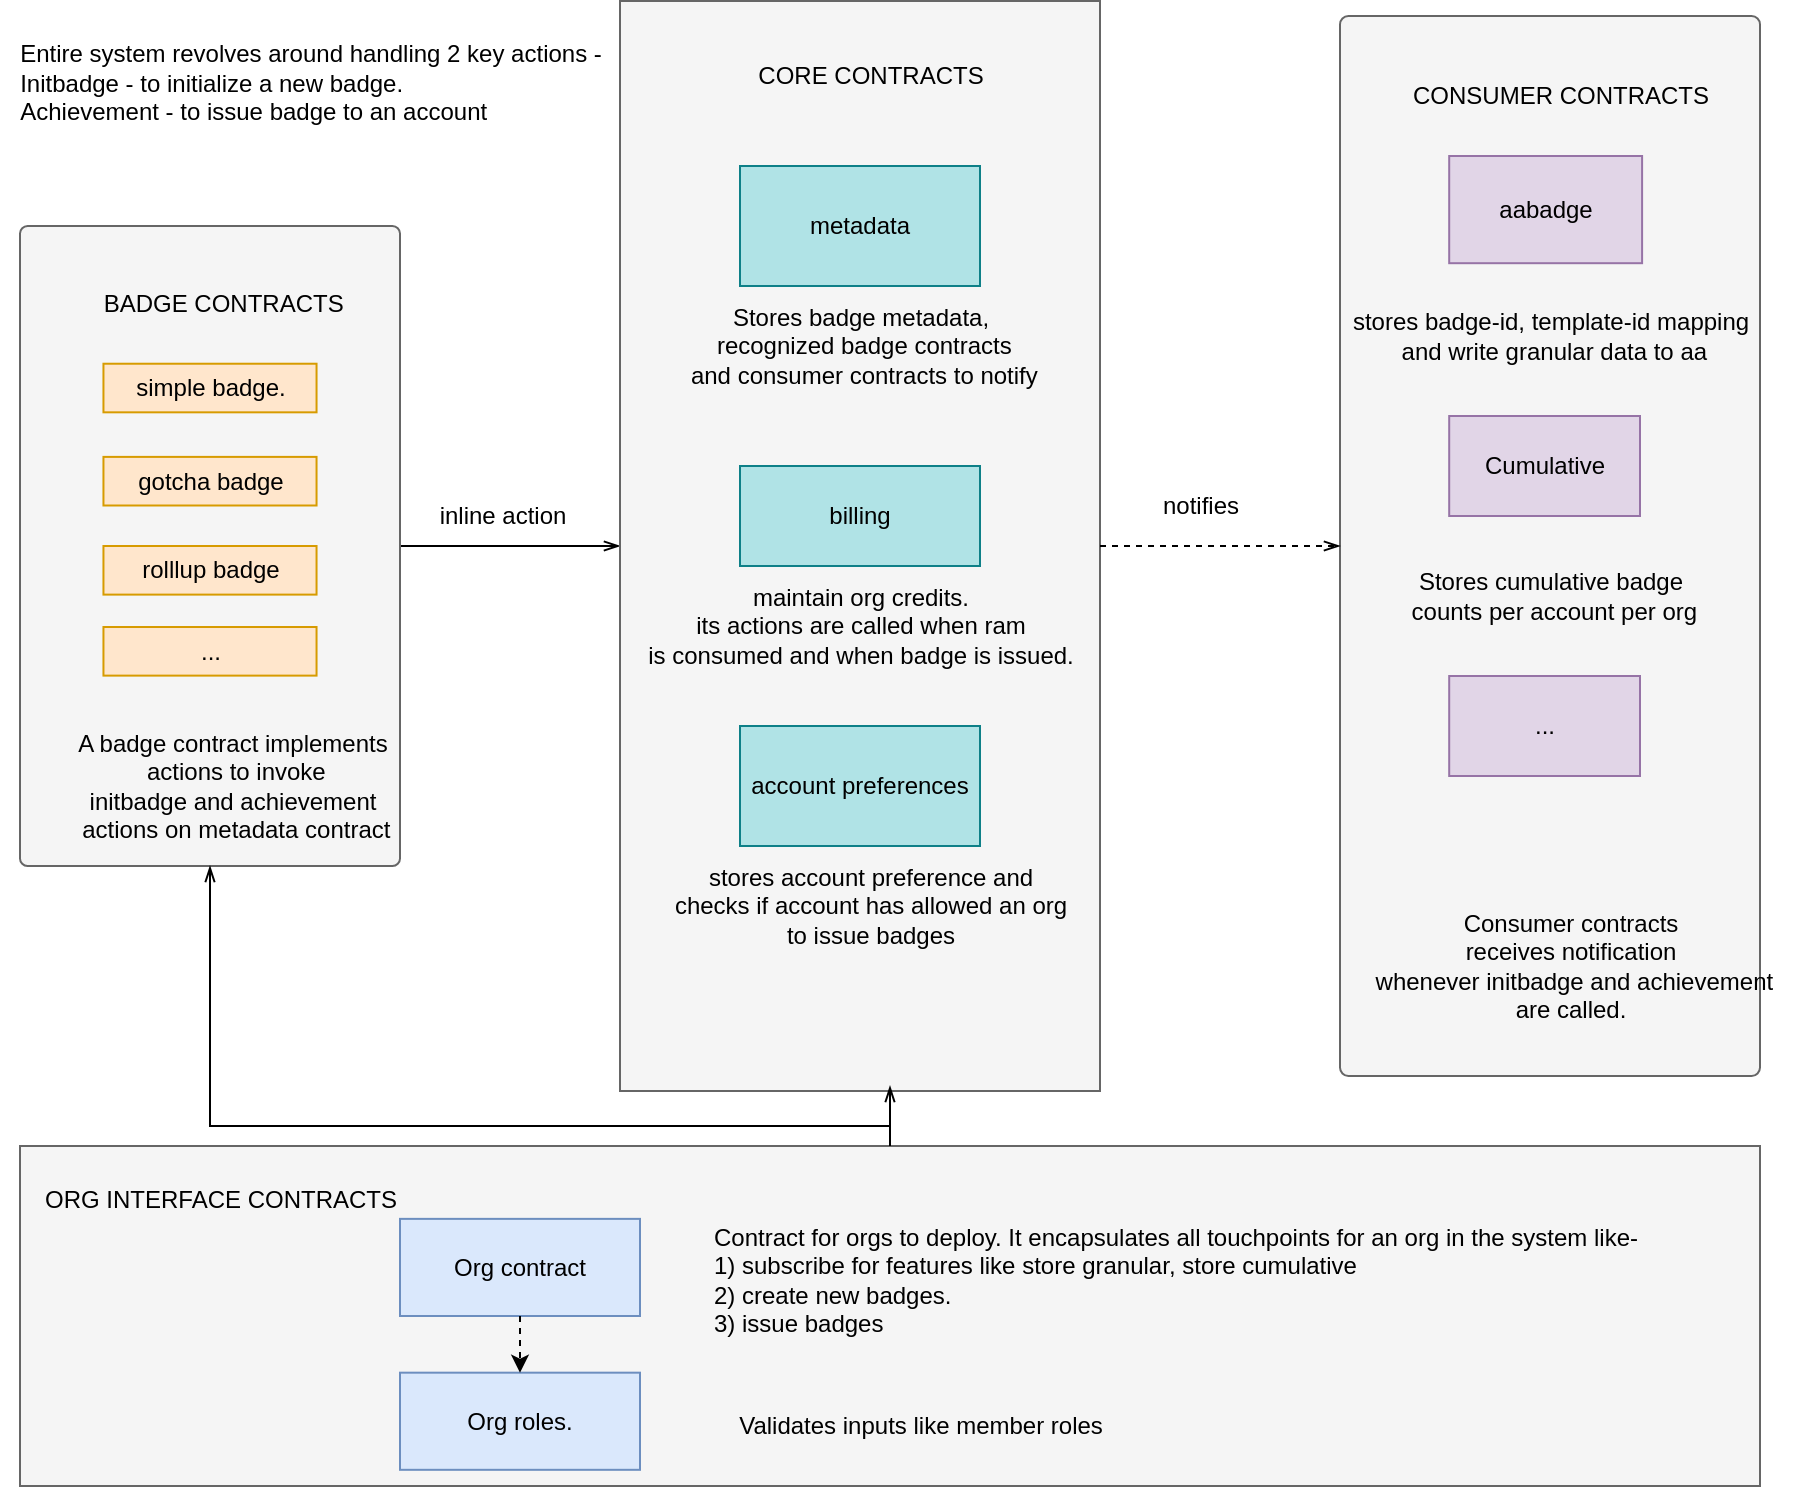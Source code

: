 <mxfile version="20.2.5" type="github"><diagram id="XNoYjwBNV3gTCZsVwU3y" name="Page-1"><mxGraphModel dx="2248" dy="759" grid="1" gridSize="10" guides="1" tooltips="1" connect="1" arrows="1" fold="1" page="1" pageScale="1" pageWidth="850" pageHeight="1100" math="0" shadow="0"><root><mxCell id="0"/><mxCell id="1" parent="0"/><mxCell id="KFCudj_lykEUu4Wdejpt-78" style="edgeStyle=orthogonalEdgeStyle;rounded=0;orthogonalLoop=1;jettySize=auto;html=1;exitX=1;exitY=0.5;exitDx=0;exitDy=0;entryX=0;entryY=0.5;entryDx=0;entryDy=0;strokeWidth=1;endArrow=openThin;endFill=0;" edge="1" parent="1" source="KFCudj_lykEUu4Wdejpt-62" target="KFCudj_lykEUu4Wdejpt-74"><mxGeometry relative="1" as="geometry"/></mxCell><mxCell id="KFCudj_lykEUu4Wdejpt-54" value="&lt;div style=&quot;text-align: left;&quot;&gt;&lt;span style=&quot;background-color: initial;&quot;&gt;Entire system revolves around handling 2 key actions -&lt;br&gt;Initbadge - to initialize a new badge.&lt;/span&gt;&lt;br&gt;&lt;/div&gt;&lt;div style=&quot;text-align: left;&quot;&gt;&lt;span style=&quot;background-color: initial;&quot;&gt;Achievement - to issue badge to an account&lt;br&gt;&lt;br&gt;&lt;br&gt;&amp;nbsp;&lt;/span&gt;&lt;/div&gt;" style="text;html=1;align=center;verticalAlign=middle;resizable=0;points=[];autosize=1;strokeColor=none;fillColor=none;" vertex="1" parent="1"><mxGeometry x="-120" y="30" width="310" height="100" as="geometry"/></mxCell><mxCell id="KFCudj_lykEUu4Wdejpt-79" value="" style="group" vertex="1" connectable="0" parent="1"><mxGeometry x="-110" y="130" width="195.654" height="320" as="geometry"/></mxCell><mxCell id="KFCudj_lykEUu4Wdejpt-62" value="" style="rounded=1;whiteSpace=wrap;html=1;arcSize=2;fillColor=#f5f5f5;fontColor=#333333;strokeColor=#666666;" vertex="1" parent="KFCudj_lykEUu4Wdejpt-79"><mxGeometry width="190" height="320" as="geometry"/></mxCell><mxCell id="KFCudj_lykEUu4Wdejpt-27" value="simple badge." style="whiteSpace=wrap;html=1;fillColor=#ffe6cc;strokeColor=#d79b00;" vertex="1" parent="KFCudj_lykEUu4Wdejpt-79"><mxGeometry x="41.729" y="68.861" width="106.542" height="24.304" as="geometry"/></mxCell><mxCell id="KFCudj_lykEUu4Wdejpt-28" value="rolllup badge" style="whiteSpace=wrap;html=1;fillColor=#ffe6cc;strokeColor=#d79b00;" vertex="1" parent="KFCudj_lykEUu4Wdejpt-79"><mxGeometry x="41.729" y="160" width="106.542" height="24.304" as="geometry"/></mxCell><mxCell id="KFCudj_lykEUu4Wdejpt-29" value="gotcha badge" style="whiteSpace=wrap;html=1;fillColor=#ffe6cc;strokeColor=#d79b00;" vertex="1" parent="KFCudj_lykEUu4Wdejpt-79"><mxGeometry x="41.729" y="115.443" width="106.542" height="24.304" as="geometry"/></mxCell><mxCell id="KFCudj_lykEUu4Wdejpt-61" value="..." style="whiteSpace=wrap;html=1;fillColor=#ffe6cc;strokeColor=#d79b00;" vertex="1" parent="KFCudj_lykEUu4Wdejpt-79"><mxGeometry x="41.729" y="200.506" width="106.542" height="24.304" as="geometry"/></mxCell><mxCell id="KFCudj_lykEUu4Wdejpt-63" value="BADGE CONTRACTS&amp;nbsp;" style="text;html=1;align=center;verticalAlign=middle;resizable=0;points=[];autosize=1;strokeColor=none;fillColor=none;" vertex="1" parent="KFCudj_lykEUu4Wdejpt-79"><mxGeometry x="27.85" y="24.304" width="150" height="30" as="geometry"/></mxCell><mxCell id="KFCudj_lykEUu4Wdejpt-64" value="&lt;span style=&quot;&quot;&gt;A badge contract implements&lt;br&gt;&amp;nbsp;actions to invoke&lt;br&gt;initbadge and achievement&lt;br&gt;&amp;nbsp;actions on metadata contract&lt;/span&gt;" style="text;html=1;align=center;verticalAlign=middle;resizable=0;points=[];autosize=1;strokeColor=none;fillColor=none;" vertex="1" parent="KFCudj_lykEUu4Wdejpt-79"><mxGeometry x="15.654" y="245.063" width="180" height="70" as="geometry"/></mxCell><mxCell id="KFCudj_lykEUu4Wdejpt-80" value="" style="group" vertex="1" connectable="0" parent="1"><mxGeometry x="550" y="25" width="230" height="530" as="geometry"/></mxCell><mxCell id="KFCudj_lykEUu4Wdejpt-67" value="" style="rounded=1;whiteSpace=wrap;html=1;glass=0;strokeWidth=1;arcSize=2;fillColor=#f5f5f5;fontColor=#333333;strokeColor=#666666;" vertex="1" parent="KFCudj_lykEUu4Wdejpt-80"><mxGeometry width="210.0" height="530" as="geometry"/></mxCell><mxCell id="KFCudj_lykEUu4Wdejpt-10" value="aabadge" style="rounded=0;whiteSpace=wrap;html=1;fillColor=#e1d5e7;strokeColor=#9673a6;" vertex="1" parent="KFCudj_lykEUu4Wdejpt-80"><mxGeometry x="54.6" y="70" width="96.45" height="53.6" as="geometry"/></mxCell><mxCell id="KFCudj_lykEUu4Wdejpt-11" value="Cumulative" style="rounded=0;whiteSpace=wrap;html=1;fillColor=#e1d5e7;strokeColor=#9673a6;" vertex="1" parent="KFCudj_lykEUu4Wdejpt-80"><mxGeometry x="54.6" y="200" width="95.4" height="50" as="geometry"/></mxCell><mxCell id="KFCudj_lykEUu4Wdejpt-19" value="stores badge-id, template-id mapping&lt;br&gt;&amp;nbsp;and write granular data to aa" style="text;html=1;align=center;verticalAlign=middle;resizable=0;points=[];autosize=1;strokeColor=none;fillColor=none;" vertex="1" parent="KFCudj_lykEUu4Wdejpt-80"><mxGeometry x="-5.0" y="140.0" width="220" height="40" as="geometry"/></mxCell><mxCell id="KFCudj_lykEUu4Wdejpt-15" value="Stores cumulative badge&lt;br&gt;&amp;nbsp;counts per account per org" style="text;html=1;align=center;verticalAlign=middle;resizable=0;points=[];autosize=1;strokeColor=none;fillColor=none;" vertex="1" parent="KFCudj_lykEUu4Wdejpt-80"><mxGeometry x="20.0" y="270.004" width="170" height="40" as="geometry"/></mxCell><mxCell id="KFCudj_lykEUu4Wdejpt-68" value="CONSUMER CONTRACTS" style="text;html=1;align=center;verticalAlign=middle;resizable=0;points=[];autosize=1;strokeColor=none;fillColor=none;" vertex="1" parent="KFCudj_lykEUu4Wdejpt-80"><mxGeometry x="25.2" y="24.651" width="170" height="30" as="geometry"/></mxCell><mxCell id="KFCudj_lykEUu4Wdejpt-69" value="&lt;span style=&quot;&quot;&gt;Consumer contracts &lt;br&gt;receives notification&lt;br&gt;&amp;nbsp;whenever initbadge and achievement &lt;br&gt;are called.&lt;/span&gt;" style="text;html=1;align=center;verticalAlign=middle;resizable=0;points=[];autosize=1;strokeColor=none;fillColor=none;" vertex="1" parent="KFCudj_lykEUu4Wdejpt-80"><mxGeometry x="-8.882e-16" y="439.995" width="230" height="70" as="geometry"/></mxCell><mxCell id="KFCudj_lykEUu4Wdejpt-82" value="..." style="rounded=0;whiteSpace=wrap;html=1;fillColor=#e1d5e7;strokeColor=#9673a6;" vertex="1" parent="KFCudj_lykEUu4Wdejpt-80"><mxGeometry x="54.6" y="330" width="95.4" height="50" as="geometry"/></mxCell><mxCell id="KFCudj_lykEUu4Wdejpt-87" value="" style="group" vertex="1" connectable="0" parent="1"><mxGeometry x="190" y="17.5" width="240" height="545" as="geometry"/></mxCell><mxCell id="KFCudj_lykEUu4Wdejpt-74" value="" style="rounded=0;whiteSpace=wrap;html=1;glass=0;strokeWidth=1;arcSize=2;fillColor=#f5f5f5;fontColor=#333333;strokeColor=#666666;" vertex="1" parent="KFCudj_lykEUu4Wdejpt-87"><mxGeometry width="240" height="545" as="geometry"/></mxCell><mxCell id="KFCudj_lykEUu4Wdejpt-22" value="account preferences" style="rounded=0;whiteSpace=wrap;html=1;fillColor=#b0e3e6;strokeColor=#0e8088;" vertex="1" parent="KFCudj_lykEUu4Wdejpt-87"><mxGeometry x="60" y="362.5" width="120" height="60" as="geometry"/></mxCell><mxCell id="KFCudj_lykEUu4Wdejpt-25" value="stores account preference and&lt;br&gt;&amp;nbsp;checks if account has allowed an org&amp;nbsp;&lt;br&gt;to issue badges" style="text;html=1;align=center;verticalAlign=middle;resizable=0;points=[];autosize=1;strokeColor=none;fillColor=none;" vertex="1" parent="KFCudj_lykEUu4Wdejpt-87"><mxGeometry x="10" y="422.5" width="230" height="60" as="geometry"/></mxCell><mxCell id="KFCudj_lykEUu4Wdejpt-34" value="maintain org credits. &lt;br&gt;its actions are called when ram&lt;br&gt;is consumed and when badge is issued." style="text;html=1;align=center;verticalAlign=middle;resizable=0;points=[];autosize=1;strokeColor=none;fillColor=none;" vertex="1" parent="KFCudj_lykEUu4Wdejpt-87"><mxGeometry y="282.5" width="240" height="60" as="geometry"/></mxCell><mxCell id="KFCudj_lykEUu4Wdejpt-23" value="billing" style="rounded=0;whiteSpace=wrap;html=1;fillColor=#b0e3e6;strokeColor=#0e8088;" vertex="1" parent="KFCudj_lykEUu4Wdejpt-87"><mxGeometry x="60" y="232.5" width="120" height="50" as="geometry"/></mxCell><mxCell id="KFCudj_lykEUu4Wdejpt-76" value="metadata" style="rounded=0;whiteSpace=wrap;html=1;glass=0;strokeWidth=1;fillColor=#b0e3e6;strokeColor=#0e8088;" vertex="1" parent="KFCudj_lykEUu4Wdejpt-87"><mxGeometry x="60" y="82.5" width="120" height="60" as="geometry"/></mxCell><mxCell id="KFCudj_lykEUu4Wdejpt-84" value="Stores badge metadata,&lt;br&gt;&amp;nbsp;recognized badge contracts&lt;br&gt;&amp;nbsp;and consumer contracts to notify" style="text;html=1;align=center;verticalAlign=middle;resizable=0;points=[];autosize=1;strokeColor=none;fillColor=none;" vertex="1" parent="KFCudj_lykEUu4Wdejpt-87"><mxGeometry x="20" y="142.5" width="200" height="60" as="geometry"/></mxCell><mxCell id="KFCudj_lykEUu4Wdejpt-91" value="CORE CONTRACTS" style="text;html=1;align=center;verticalAlign=middle;resizable=0;points=[];autosize=1;strokeColor=none;fillColor=none;" vertex="1" parent="KFCudj_lykEUu4Wdejpt-87"><mxGeometry x="55" y="22.5" width="140" height="30" as="geometry"/></mxCell><mxCell id="KFCudj_lykEUu4Wdejpt-88" value="inline action" style="text;html=1;align=center;verticalAlign=middle;resizable=0;points=[];autosize=1;strokeColor=none;fillColor=none;" vertex="1" parent="1"><mxGeometry x="85.65" y="260" width="90" height="30" as="geometry"/></mxCell><mxCell id="KFCudj_lykEUu4Wdejpt-89" style="edgeStyle=orthogonalEdgeStyle;rounded=0;orthogonalLoop=1;jettySize=auto;html=1;exitX=1;exitY=0.5;exitDx=0;exitDy=0;entryX=0;entryY=0.5;entryDx=0;entryDy=0;dashed=1;endArrow=openThin;endFill=0;strokeWidth=1;" edge="1" parent="1" source="KFCudj_lykEUu4Wdejpt-74" target="KFCudj_lykEUu4Wdejpt-67"><mxGeometry relative="1" as="geometry"/></mxCell><mxCell id="KFCudj_lykEUu4Wdejpt-90" value="notifies" style="text;html=1;align=center;verticalAlign=middle;resizable=0;points=[];autosize=1;strokeColor=none;fillColor=none;" vertex="1" parent="1"><mxGeometry x="450" y="255" width="60" height="30" as="geometry"/></mxCell><mxCell id="KFCudj_lykEUu4Wdejpt-94" value="" style="group;fillColor=#f5f5f5;fontColor=#333333;strokeColor=#666666;" vertex="1" connectable="0" parent="1"><mxGeometry x="-110" y="590" width="870" height="170" as="geometry"/></mxCell><mxCell id="KFCudj_lykEUu4Wdejpt-92" value="" style="rounded=0;whiteSpace=wrap;html=1;glass=0;strokeWidth=1;fillColor=#f5f5f5;fontColor=#333333;strokeColor=#666666;" vertex="1" parent="KFCudj_lykEUu4Wdejpt-94"><mxGeometry width="870" height="170" as="geometry"/></mxCell><mxCell id="KFCudj_lykEUu4Wdejpt-50" value="Org contract" style="rounded=0;whiteSpace=wrap;html=1;fillColor=#dae8fc;strokeColor=#6c8ebf;" vertex="1" parent="KFCudj_lykEUu4Wdejpt-94"><mxGeometry x="190" y="36.429" width="120" height="48.571" as="geometry"/></mxCell><mxCell id="KFCudj_lykEUu4Wdejpt-51" value="Org roles." style="rounded=0;whiteSpace=wrap;html=1;fillColor=#dae8fc;strokeColor=#6c8ebf;" vertex="1" parent="KFCudj_lykEUu4Wdejpt-94"><mxGeometry x="190" y="113.333" width="120" height="48.571" as="geometry"/></mxCell><mxCell id="KFCudj_lykEUu4Wdejpt-52" value="Contract for orgs to deploy. It encapsulates all touchpoints for an org in the system like-&lt;br&gt;&lt;div style=&quot;&quot;&gt;&lt;span style=&quot;background-color: initial;&quot;&gt;1) subscribe for features like store granular, store cumulative&lt;br&gt;2) create new badges.&lt;br&gt;3) issue badges&lt;br&gt;&lt;/span&gt;&lt;/div&gt;" style="text;html=1;align=left;verticalAlign=middle;resizable=0;points=[];autosize=1;strokeColor=none;fillColor=none;" vertex="1" parent="KFCudj_lykEUu4Wdejpt-94"><mxGeometry x="345" y="32.381" width="490" height="70" as="geometry"/></mxCell><mxCell id="KFCudj_lykEUu4Wdejpt-53" value="Validates inputs like member roles" style="text;html=1;align=center;verticalAlign=middle;resizable=0;points=[];autosize=1;strokeColor=none;fillColor=none;" vertex="1" parent="KFCudj_lykEUu4Wdejpt-94"><mxGeometry x="345" y="125.476" width="210" height="30" as="geometry"/></mxCell><mxCell id="KFCudj_lykEUu4Wdejpt-93" value="ORG INTERFACE CONTRACTS" style="text;html=1;align=center;verticalAlign=middle;resizable=0;points=[];autosize=1;strokeColor=none;fillColor=none;" vertex="1" parent="KFCudj_lykEUu4Wdejpt-94"><mxGeometry y="12.143" width="200" height="30" as="geometry"/></mxCell><mxCell id="KFCudj_lykEUu4Wdejpt-49" style="edgeStyle=orthogonalEdgeStyle;rounded=0;orthogonalLoop=1;jettySize=auto;html=1;exitX=0.5;exitY=1;exitDx=0;exitDy=0;entryX=0.5;entryY=0;entryDx=0;entryDy=0;dashed=1;" edge="1" parent="KFCudj_lykEUu4Wdejpt-94" source="KFCudj_lykEUu4Wdejpt-50" target="KFCudj_lykEUu4Wdejpt-51"><mxGeometry relative="1" as="geometry"/></mxCell><mxCell id="KFCudj_lykEUu4Wdejpt-95" style="edgeStyle=orthogonalEdgeStyle;rounded=0;orthogonalLoop=1;jettySize=auto;html=1;exitX=0.5;exitY=0;exitDx=0;exitDy=0;endArrow=openThin;endFill=0;strokeWidth=1;" edge="1" parent="1" source="KFCudj_lykEUu4Wdejpt-92"><mxGeometry relative="1" as="geometry"><mxPoint x="325" y="560" as="targetPoint"/></mxGeometry></mxCell><mxCell id="KFCudj_lykEUu4Wdejpt-96" style="edgeStyle=orthogonalEdgeStyle;rounded=0;orthogonalLoop=1;jettySize=auto;html=1;exitX=0.5;exitY=0;exitDx=0;exitDy=0;entryX=0.5;entryY=1;entryDx=0;entryDy=0;endArrow=openThin;endFill=0;strokeWidth=1;" edge="1" parent="1" source="KFCudj_lykEUu4Wdejpt-92" target="KFCudj_lykEUu4Wdejpt-62"><mxGeometry relative="1" as="geometry"><Array as="points"><mxPoint x="325" y="580"/><mxPoint x="-15" y="580"/></Array></mxGeometry></mxCell></root></mxGraphModel></diagram></mxfile>